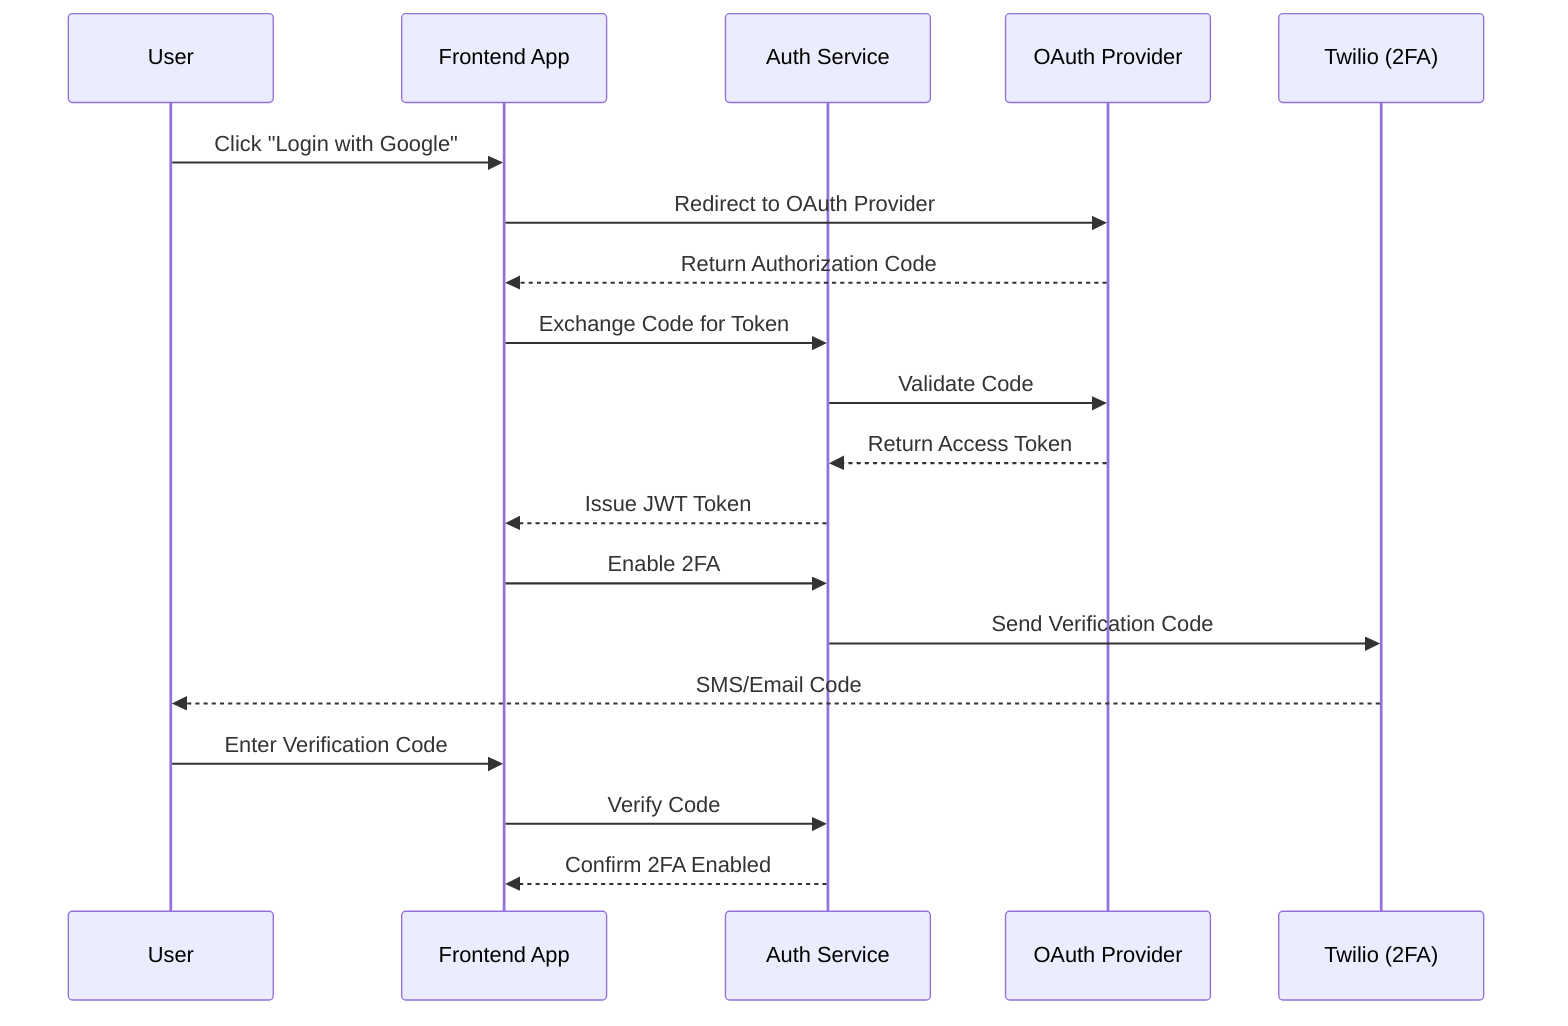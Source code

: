 sequenceDiagram
    participant User as User
    participant Frontend as Frontend App
    participant Auth_Service as Auth Service
    participant OAuth_Provider as OAuth Provider
    participant Twilio as Twilio (2FA)

    User ->> Frontend: Click "Login with Google"
    Frontend ->> OAuth_Provider: Redirect to OAuth Provider
    OAuth_Provider -->> Frontend: Return Authorization Code
    Frontend ->> Auth_Service: Exchange Code for Token
    Auth_Service ->> OAuth_Provider: Validate Code
    OAuth_Provider -->> Auth_Service: Return Access Token
    Auth_Service -->> Frontend: Issue JWT Token
    Frontend ->> Auth_Service: Enable 2FA
    Auth_Service ->> Twilio: Send Verification Code
    Twilio -->> User: SMS/Email Code
    User ->> Frontend: Enter Verification Code
    Frontend ->> Auth_Service: Verify Code
    Auth_Service -->> Frontend: Confirm 2FA Enabled